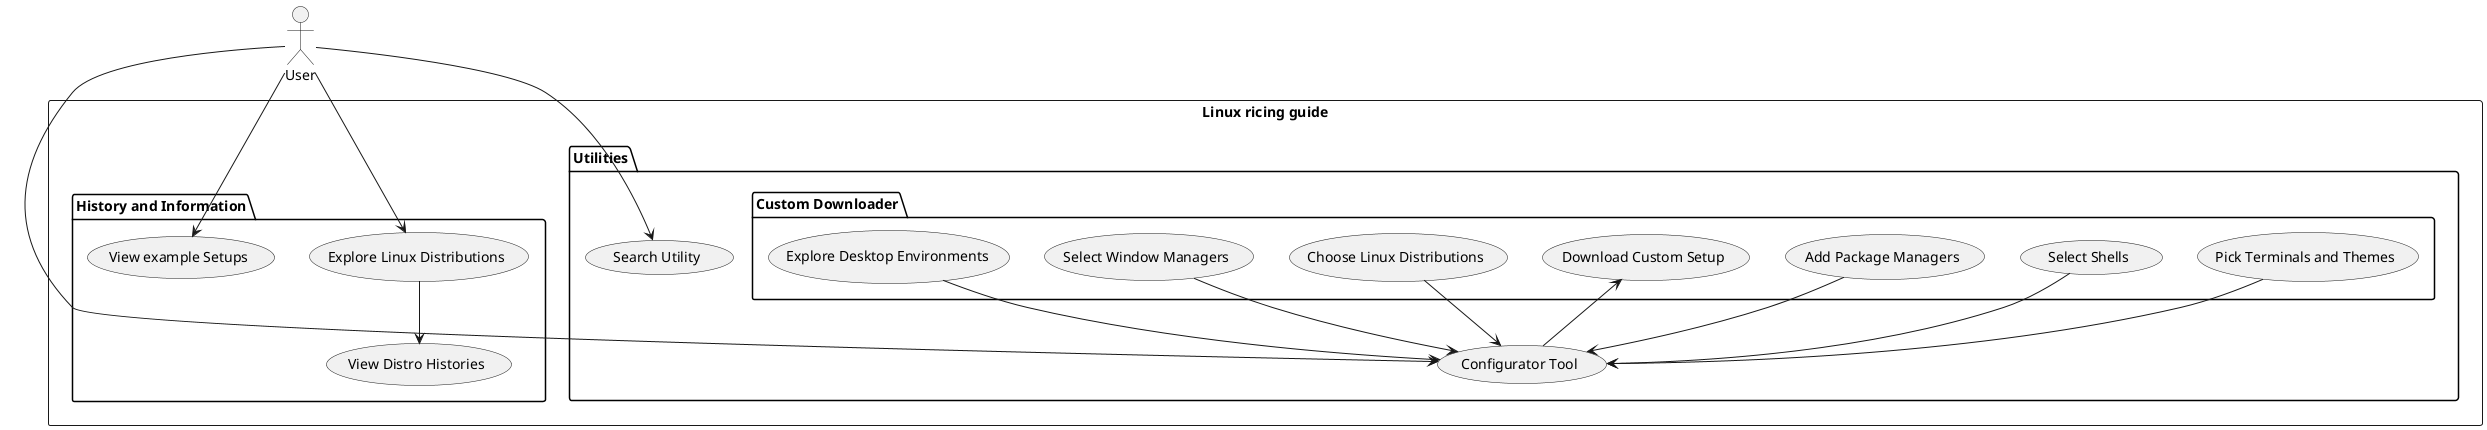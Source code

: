 @startuml
actor User

rectangle "Linux ricing guide" {

  package "Utilities" {
    usecase "Configurator Tool" as UC11
    usecase "Search Utility" as UC12

    package "Custom Downloader" {
      usecase "Choose Linux Distributions" as UC1
      usecase "Select Window Managers" as UC2
      usecase "Explore Desktop Environments" as UC3
      usecase "Pick Terminals and Themes" as UC4
      usecase "Select Shells" as UC5
      usecase "Add Package Managers" as UC6
      usecase "Download Custom Setup" as UC7
    }
  }


  package "History and Information" {
    usecase "Explore Linux Distributions" as UC8
    usecase "View Distro Histories" as UC9
    usecase "View example Setups" as UC10
  }

  UC8 --> UC9
  UC11 --> UC7
  UC1 --> UC11
  UC2 --> UC11
  UC3 --> UC11
  UC4 --> UC11
  UC5 --> UC11
  UC6 --> UC11

  User --> UC11
  User --> UC12
  User --> UC8
  User --> UC10
}
@enduml